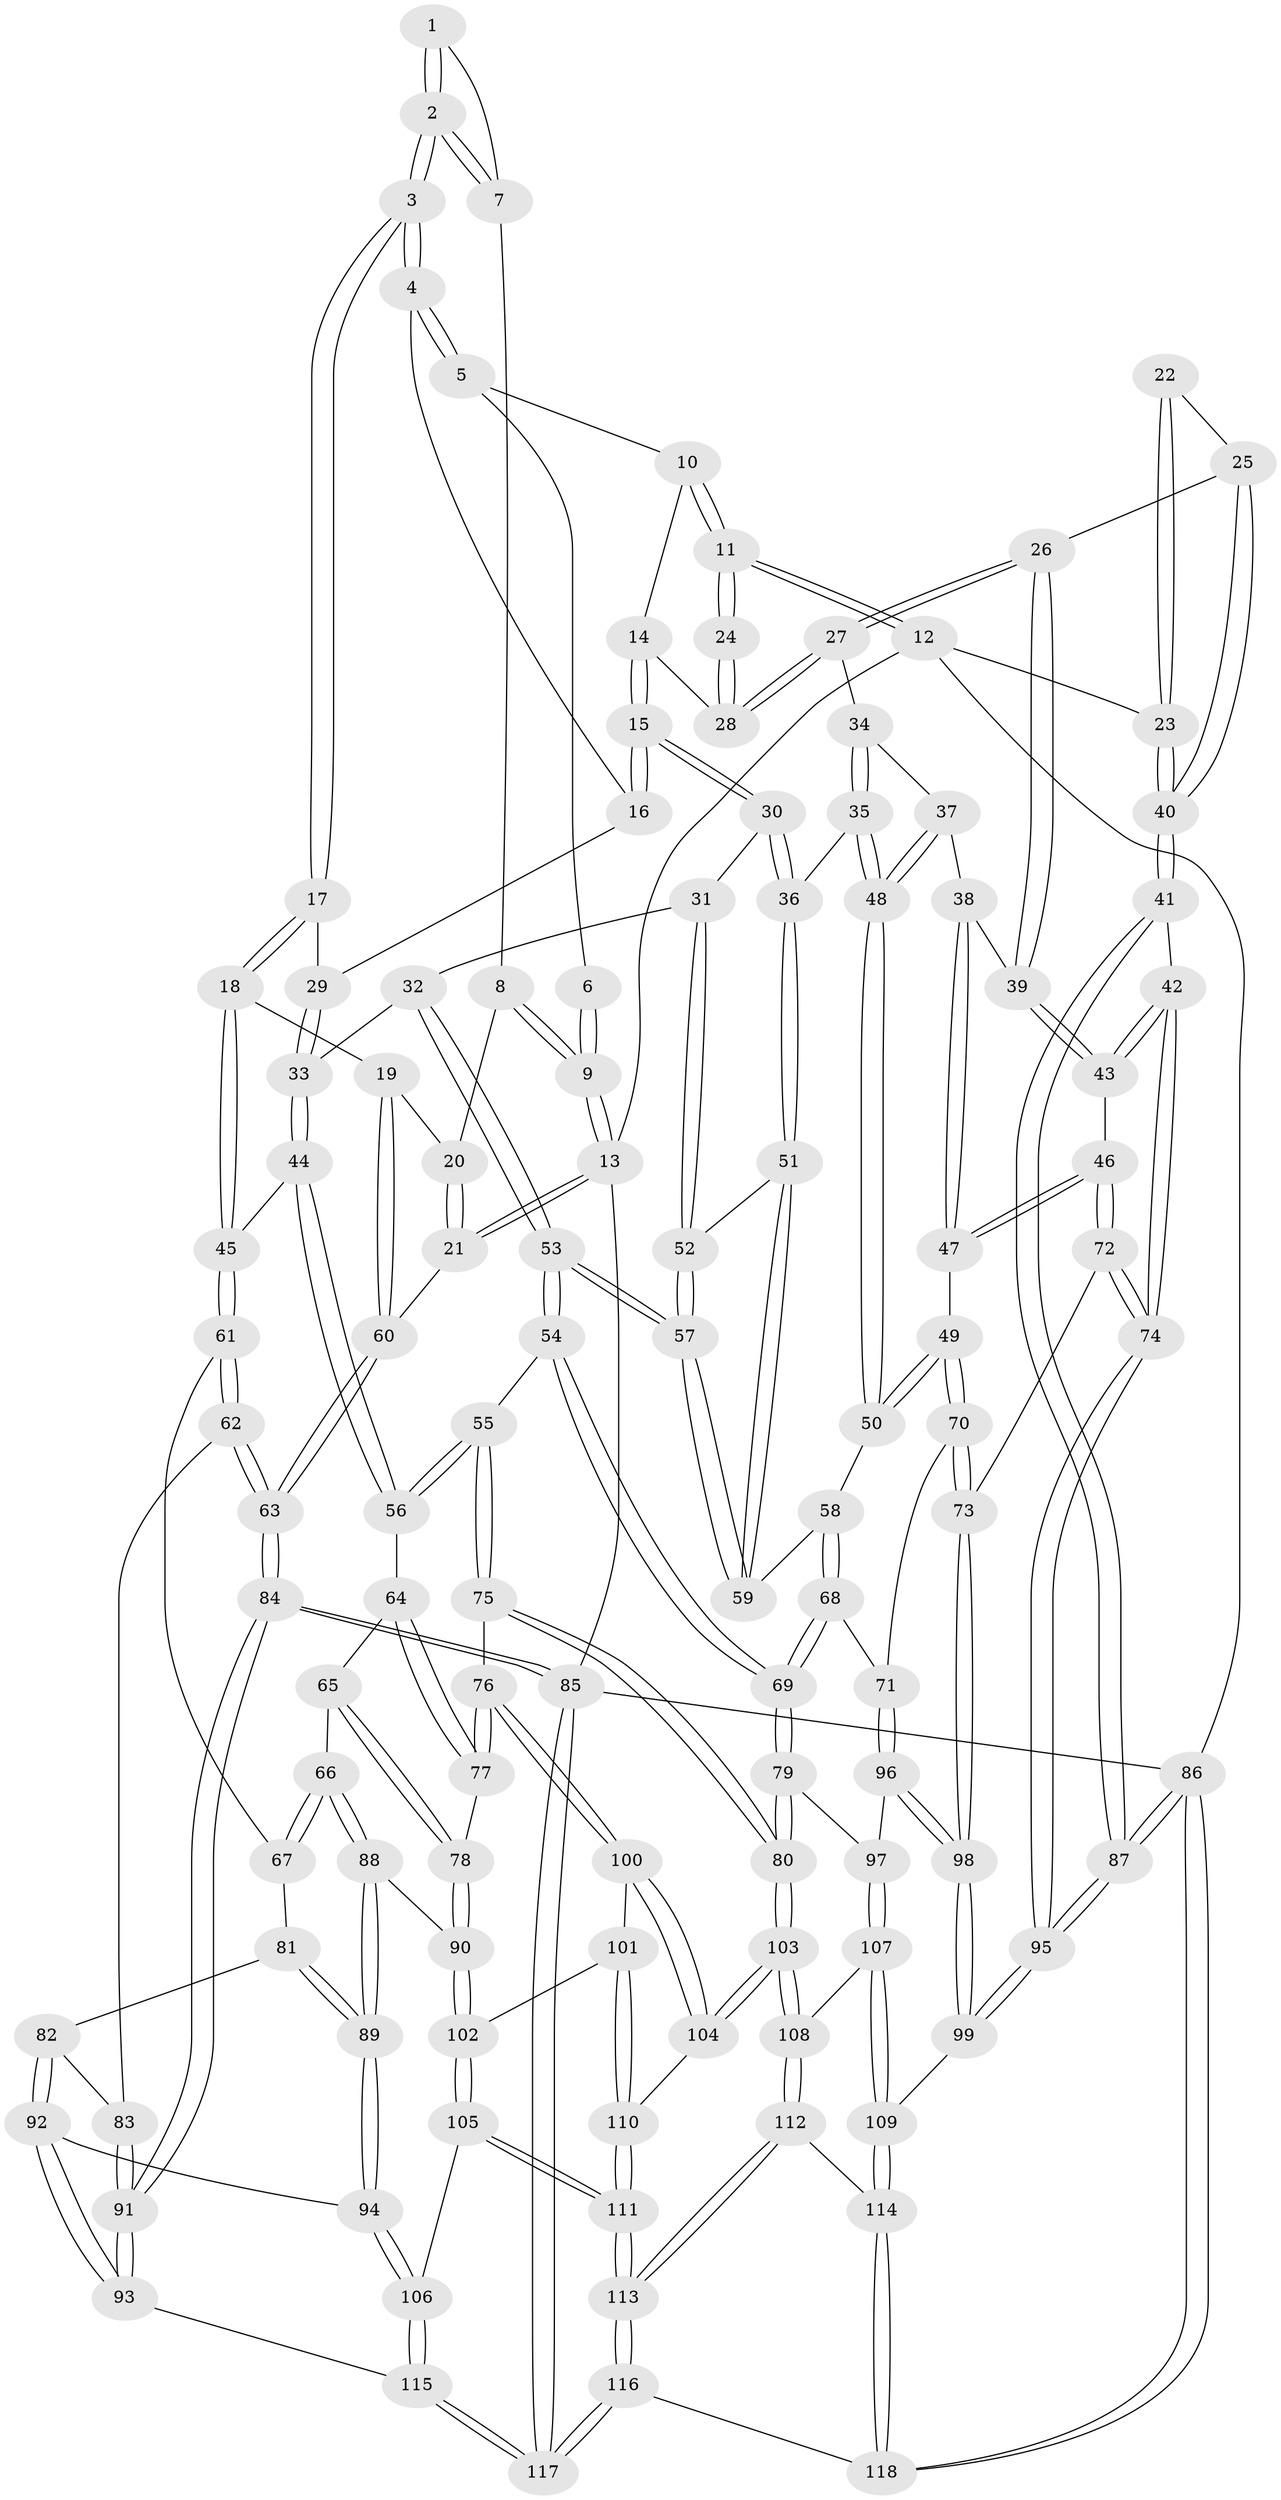 // coarse degree distribution, {2: 0.028985507246376812, 5: 0.34782608695652173, 6: 0.07246376811594203, 3: 0.17391304347826086, 4: 0.37681159420289856}
// Generated by graph-tools (version 1.1) at 2025/42/03/06/25 10:42:36]
// undirected, 118 vertices, 292 edges
graph export_dot {
graph [start="1"]
  node [color=gray90,style=filled];
  1 [pos="+0.19299604773922108+0"];
  2 [pos="+0.2373279289142964+0.15920095572889198"];
  3 [pos="+0.2821931022754508+0.2141181037609277"];
  4 [pos="+0.4130239373449732+0"];
  5 [pos="+0.41606355454567273+0"];
  6 [pos="+0.19018148658839726+0"];
  7 [pos="+0.12608988144559682+0.12727618208361108"];
  8 [pos="+0.10562379338395511+0.13251158914133937"];
  9 [pos="+0+0"];
  10 [pos="+0.4888080095084001+0"];
  11 [pos="+1+0"];
  12 [pos="+1+0"];
  13 [pos="+0+0"];
  14 [pos="+0.6347449006458772+0.15892051997290188"];
  15 [pos="+0.5226207391246986+0.21349739963100195"];
  16 [pos="+0.4416028939609044+0.20338620314610875"];
  17 [pos="+0.29059287060031924+0.23993432047226715"];
  18 [pos="+0.2372404251560124+0.3516312002344734"];
  19 [pos="+0.17109389663749225+0.3350909157035972"];
  20 [pos="+0.0816084474593438+0.16756292892776348"];
  21 [pos="+0+0.21928105979962464"];
  22 [pos="+0.8240250076079699+0.23829772802671262"];
  23 [pos="+1+0.3537860300332037"];
  24 [pos="+0.772181392768211+0.1232506950511519"];
  25 [pos="+0.8068791335263834+0.30097347248782985"];
  26 [pos="+0.7863907828998864+0.3263769998525744"];
  27 [pos="+0.6499813230598241+0.17337139767063692"];
  28 [pos="+0.6471372699142125+0.16267056983255024"];
  29 [pos="+0.44124628044611536+0.20352475206594112"];
  30 [pos="+0.5268610320190883+0.30268050532752644"];
  31 [pos="+0.4900385595374916+0.3773509195157684"];
  32 [pos="+0.4753039926659137+0.38418453095248367"];
  33 [pos="+0.44742842623628826+0.3829446304617562"];
  34 [pos="+0.6541517337760425+0.22103889806430255"];
  35 [pos="+0.6318527444330694+0.3774253561540628"];
  36 [pos="+0.6269382458303865+0.3793370633690649"];
  37 [pos="+0.7383513832646841+0.3663544566623759"];
  38 [pos="+0.7439920911718193+0.36488796330718987"];
  39 [pos="+0.7800564527623249+0.35069477197480015"];
  40 [pos="+1+0.38549068009360726"];
  41 [pos="+1+0.4094216268673106"];
  42 [pos="+1+0.4472260127064279"];
  43 [pos="+0.932764901810281+0.4732397586662368"];
  44 [pos="+0.27928868287712233+0.41644561222371423"];
  45 [pos="+0.25986583276416847+0.4112215392339868"];
  46 [pos="+0.8877805875175535+0.5005356083791592"];
  47 [pos="+0.8066807825207992+0.5125470940466549"];
  48 [pos="+0.6967088313080417+0.39735726584912767"];
  49 [pos="+0.7366642782926563+0.5289288806393104"];
  50 [pos="+0.7214698072222349+0.5226739133769116"];
  51 [pos="+0.6124188343172097+0.3952394190723131"];
  52 [pos="+0.5473689386278767+0.40781349241609294"];
  53 [pos="+0.5034213734320865+0.5469506531615587"];
  54 [pos="+0.5031601554650535+0.547215832911277"];
  55 [pos="+0.49703056248935745+0.5494817711313829"];
  56 [pos="+0.46001109668925777+0.549814463330184"];
  57 [pos="+0.5295734765681128+0.5323016187114697"];
  58 [pos="+0.6656022825844564+0.5346305933443902"];
  59 [pos="+0.60382844693373+0.5154400995994037"];
  60 [pos="+0+0.35545407696698716"];
  61 [pos="+0.22179952164478695+0.5032285270301348"];
  62 [pos="+0+0.5455425714289186"];
  63 [pos="+0+0.47932880878235856"];
  64 [pos="+0.44316772813156535+0.5708629626569495"];
  65 [pos="+0.40220687235895086+0.6035649366713426"];
  66 [pos="+0.2530707155944132+0.5929055405083364"];
  67 [pos="+0.22320077836642388+0.5187466014681996"];
  68 [pos="+0.6260088582044705+0.6629682994542598"];
  69 [pos="+0.6067323131225857+0.6709799672143337"];
  70 [pos="+0.7495464664638506+0.6764032100690923"];
  71 [pos="+0.6990412171042271+0.6794750723955991"];
  72 [pos="+0.837773685319892+0.687255678361491"];
  73 [pos="+0.751862135511539+0.6783617926183497"];
  74 [pos="+0.897133878115682+0.7441723992683775"];
  75 [pos="+0.49266425051001417+0.7055834048379367"];
  76 [pos="+0.4357795723318207+0.7149653036902133"];
  77 [pos="+0.4354025322911705+0.7146311885687987"];
  78 [pos="+0.3715123681803732+0.6839019897008493"];
  79 [pos="+0.584799831531306+0.7089033497880436"];
  80 [pos="+0.5475393643250498+0.7322251484571463"];
  81 [pos="+0.11512413137999708+0.6447064990373846"];
  82 [pos="+0.08397324065146157+0.6595833391775116"];
  83 [pos="+0.06197296022271133+0.6518870718432445"];
  84 [pos="+0+1"];
  85 [pos="+0+1"];
  86 [pos="+1+1"];
  87 [pos="+1+1"];
  88 [pos="+0.26633599336082886+0.6812243825777008"];
  89 [pos="+0.2177418390474282+0.7192059413212193"];
  90 [pos="+0.29295804217518484+0.6961086002451586"];
  91 [pos="+0+0.9324564631358221"];
  92 [pos="+0.13847285335762208+0.8178742916574077"];
  93 [pos="+0.07524357112143285+0.8551737381988053"];
  94 [pos="+0.13961302555764307+0.8176528489245256"];
  95 [pos="+0.9439086963690224+0.8670173725529265"];
  96 [pos="+0.6620781500299248+0.7650578364293599"];
  97 [pos="+0.6483527226955492+0.7666129886886356"];
  98 [pos="+0.7328737611325544+0.7930291016758736"];
  99 [pos="+0.7591964266385387+0.8655389955611194"];
  100 [pos="+0.428293373314943+0.7458391434699427"];
  101 [pos="+0.3857602324335093+0.7886976161892423"];
  102 [pos="+0.3198648961015251+0.7622291364232058"];
  103 [pos="+0.5368812344224444+0.8417946558447595"];
  104 [pos="+0.4897645752799024+0.8366853437941114"];
  105 [pos="+0.28812551880805526+0.8586162737418244"];
  106 [pos="+0.2414391129784811+0.8704276996718647"];
  107 [pos="+0.6370237060266005+0.7971541719486193"];
  108 [pos="+0.5380377616577212+0.8432327197101853"];
  109 [pos="+0.7115964999675384+0.8987225100867475"];
  110 [pos="+0.40005833173510374+0.8634779319060889"];
  111 [pos="+0.37792203172645455+0.8927065112495085"];
  112 [pos="+0.5443120570798194+0.8578540748674681"];
  113 [pos="+0.4092247077775225+1"];
  114 [pos="+0.6622081630004909+0.951011903458417"];
  115 [pos="+0.2542974061506007+1"];
  116 [pos="+0.3958273687876091+1"];
  117 [pos="+0.3089631326186841+1"];
  118 [pos="+0.635903707881858+1"];
  1 -- 2;
  1 -- 2;
  1 -- 7;
  2 -- 3;
  2 -- 3;
  2 -- 7;
  2 -- 7;
  3 -- 4;
  3 -- 4;
  3 -- 17;
  3 -- 17;
  4 -- 5;
  4 -- 5;
  4 -- 16;
  5 -- 6;
  5 -- 10;
  6 -- 9;
  6 -- 9;
  7 -- 8;
  8 -- 9;
  8 -- 9;
  8 -- 20;
  9 -- 13;
  9 -- 13;
  10 -- 11;
  10 -- 11;
  10 -- 14;
  11 -- 12;
  11 -- 12;
  11 -- 24;
  11 -- 24;
  12 -- 13;
  12 -- 23;
  12 -- 86;
  13 -- 21;
  13 -- 21;
  13 -- 85;
  14 -- 15;
  14 -- 15;
  14 -- 28;
  15 -- 16;
  15 -- 16;
  15 -- 30;
  15 -- 30;
  16 -- 29;
  17 -- 18;
  17 -- 18;
  17 -- 29;
  18 -- 19;
  18 -- 45;
  18 -- 45;
  19 -- 20;
  19 -- 60;
  19 -- 60;
  20 -- 21;
  20 -- 21;
  21 -- 60;
  22 -- 23;
  22 -- 23;
  22 -- 25;
  23 -- 40;
  23 -- 40;
  24 -- 28;
  24 -- 28;
  25 -- 26;
  25 -- 40;
  25 -- 40;
  26 -- 27;
  26 -- 27;
  26 -- 39;
  26 -- 39;
  27 -- 28;
  27 -- 28;
  27 -- 34;
  29 -- 33;
  29 -- 33;
  30 -- 31;
  30 -- 36;
  30 -- 36;
  31 -- 32;
  31 -- 52;
  31 -- 52;
  32 -- 33;
  32 -- 53;
  32 -- 53;
  33 -- 44;
  33 -- 44;
  34 -- 35;
  34 -- 35;
  34 -- 37;
  35 -- 36;
  35 -- 48;
  35 -- 48;
  36 -- 51;
  36 -- 51;
  37 -- 38;
  37 -- 48;
  37 -- 48;
  38 -- 39;
  38 -- 47;
  38 -- 47;
  39 -- 43;
  39 -- 43;
  40 -- 41;
  40 -- 41;
  41 -- 42;
  41 -- 87;
  41 -- 87;
  42 -- 43;
  42 -- 43;
  42 -- 74;
  42 -- 74;
  43 -- 46;
  44 -- 45;
  44 -- 56;
  44 -- 56;
  45 -- 61;
  45 -- 61;
  46 -- 47;
  46 -- 47;
  46 -- 72;
  46 -- 72;
  47 -- 49;
  48 -- 50;
  48 -- 50;
  49 -- 50;
  49 -- 50;
  49 -- 70;
  49 -- 70;
  50 -- 58;
  51 -- 52;
  51 -- 59;
  51 -- 59;
  52 -- 57;
  52 -- 57;
  53 -- 54;
  53 -- 54;
  53 -- 57;
  53 -- 57;
  54 -- 55;
  54 -- 69;
  54 -- 69;
  55 -- 56;
  55 -- 56;
  55 -- 75;
  55 -- 75;
  56 -- 64;
  57 -- 59;
  57 -- 59;
  58 -- 59;
  58 -- 68;
  58 -- 68;
  60 -- 63;
  60 -- 63;
  61 -- 62;
  61 -- 62;
  61 -- 67;
  62 -- 63;
  62 -- 63;
  62 -- 83;
  63 -- 84;
  63 -- 84;
  64 -- 65;
  64 -- 77;
  64 -- 77;
  65 -- 66;
  65 -- 78;
  65 -- 78;
  66 -- 67;
  66 -- 67;
  66 -- 88;
  66 -- 88;
  67 -- 81;
  68 -- 69;
  68 -- 69;
  68 -- 71;
  69 -- 79;
  69 -- 79;
  70 -- 71;
  70 -- 73;
  70 -- 73;
  71 -- 96;
  71 -- 96;
  72 -- 73;
  72 -- 74;
  72 -- 74;
  73 -- 98;
  73 -- 98;
  74 -- 95;
  74 -- 95;
  75 -- 76;
  75 -- 80;
  75 -- 80;
  76 -- 77;
  76 -- 77;
  76 -- 100;
  76 -- 100;
  77 -- 78;
  78 -- 90;
  78 -- 90;
  79 -- 80;
  79 -- 80;
  79 -- 97;
  80 -- 103;
  80 -- 103;
  81 -- 82;
  81 -- 89;
  81 -- 89;
  82 -- 83;
  82 -- 92;
  82 -- 92;
  83 -- 91;
  83 -- 91;
  84 -- 85;
  84 -- 85;
  84 -- 91;
  84 -- 91;
  85 -- 117;
  85 -- 117;
  85 -- 86;
  86 -- 87;
  86 -- 87;
  86 -- 118;
  86 -- 118;
  87 -- 95;
  87 -- 95;
  88 -- 89;
  88 -- 89;
  88 -- 90;
  89 -- 94;
  89 -- 94;
  90 -- 102;
  90 -- 102;
  91 -- 93;
  91 -- 93;
  92 -- 93;
  92 -- 93;
  92 -- 94;
  93 -- 115;
  94 -- 106;
  94 -- 106;
  95 -- 99;
  95 -- 99;
  96 -- 97;
  96 -- 98;
  96 -- 98;
  97 -- 107;
  97 -- 107;
  98 -- 99;
  98 -- 99;
  99 -- 109;
  100 -- 101;
  100 -- 104;
  100 -- 104;
  101 -- 102;
  101 -- 110;
  101 -- 110;
  102 -- 105;
  102 -- 105;
  103 -- 104;
  103 -- 104;
  103 -- 108;
  103 -- 108;
  104 -- 110;
  105 -- 106;
  105 -- 111;
  105 -- 111;
  106 -- 115;
  106 -- 115;
  107 -- 108;
  107 -- 109;
  107 -- 109;
  108 -- 112;
  108 -- 112;
  109 -- 114;
  109 -- 114;
  110 -- 111;
  110 -- 111;
  111 -- 113;
  111 -- 113;
  112 -- 113;
  112 -- 113;
  112 -- 114;
  113 -- 116;
  113 -- 116;
  114 -- 118;
  114 -- 118;
  115 -- 117;
  115 -- 117;
  116 -- 117;
  116 -- 117;
  116 -- 118;
}
